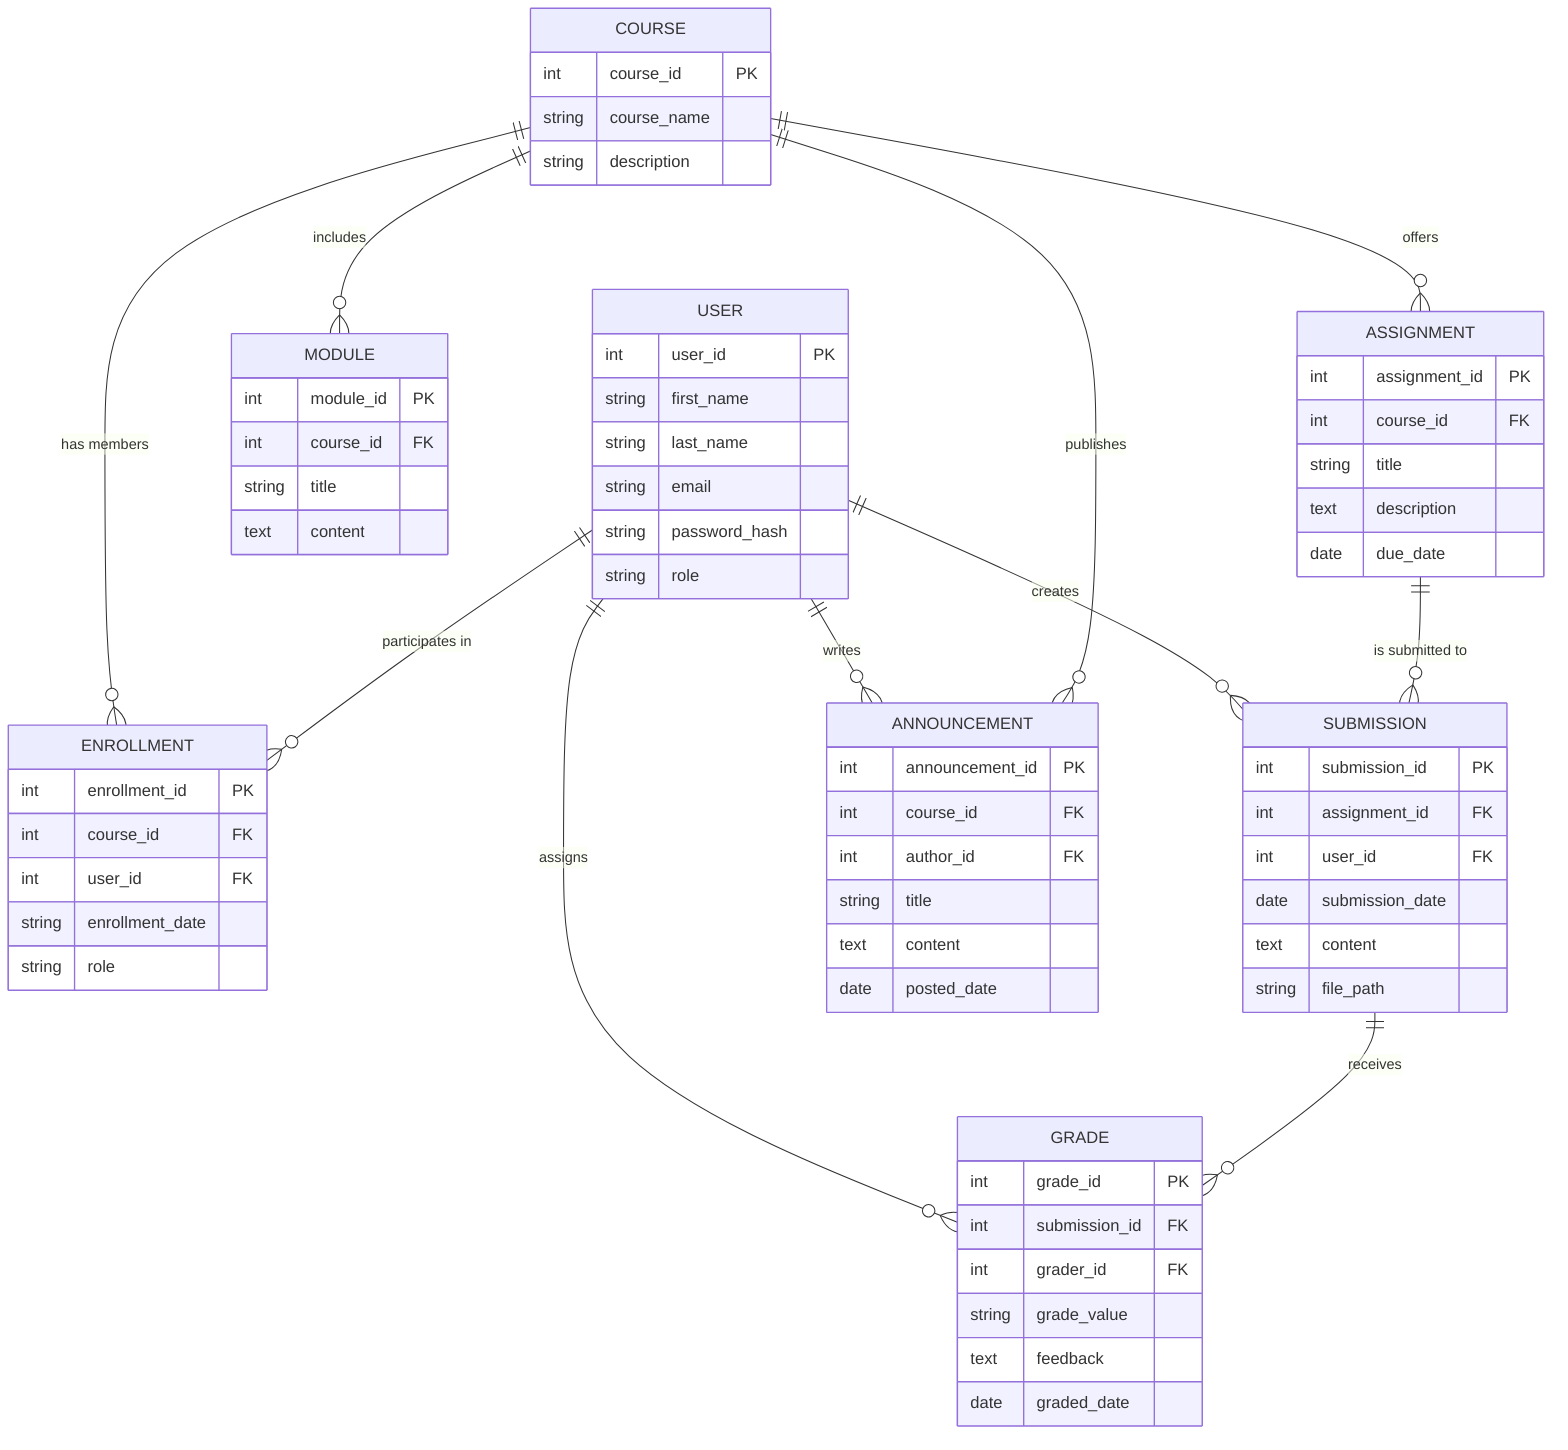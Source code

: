 erDiagram
    USER {
        int user_id PK
        string first_name
        string last_name
        string email
        string password_hash
        string role
    }

    COURSE {
        int course_id PK
        string course_name
        string description
    }

    ENROLLMENT {
        int enrollment_id PK
        int course_id FK
        int user_id FK
        string enrollment_date
        string role
    }

    MODULE {
        int module_id PK
        int course_id FK
        string title
        text content
    }

    ASSIGNMENT {
        int assignment_id PK
        int course_id FK
        string title
        text description
        date due_date
    }

    SUBMISSION {
        int submission_id PK
        int assignment_id FK
        int user_id FK
        date submission_date
        text content
        string file_path
    }

    GRADE {
        int grade_id PK
        int submission_id FK
        int grader_id FK
        string grade_value
        text feedback
        date graded_date
    }

    ANNOUNCEMENT {
        int announcement_id PK
        int course_id FK
        int author_id FK
        string title
        text content
        date posted_date
    }

    USER ||--o{ ENROLLMENT : "participates in"
    COURSE ||--o{ ENROLLMENT : "has members"
    COURSE ||--o{ MODULE : "includes"
    COURSE ||--o{ ASSIGNMENT : "offers"
    COURSE ||--o{ ANNOUNCEMENT : "publishes"
    ASSIGNMENT ||--o{ SUBMISSION : "is submitted to"
    SUBMISSION ||--o{ GRADE : "receives"
    USER ||--o{ SUBMISSION : "creates"
    USER ||--o{ GRADE : "assigns"
    USER ||--o{ ANNOUNCEMENT : "writes"